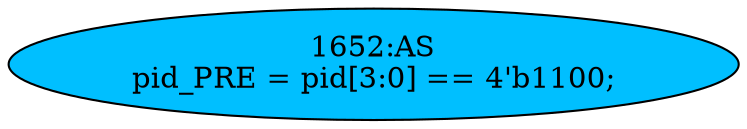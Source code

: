 strict digraph "" {
	node [label="\N"];
	"1652:AS"	 [ast="<pyverilog.vparser.ast.Assign object at 0x7f13b5568cd0>",
		def_var="['pid_PRE']",
		fillcolor=deepskyblue,
		label="1652:AS
pid_PRE = pid[3:0] == 4'b1100;",
		statements="[]",
		style=filled,
		typ=Assign,
		use_var="['pid']"];
}
